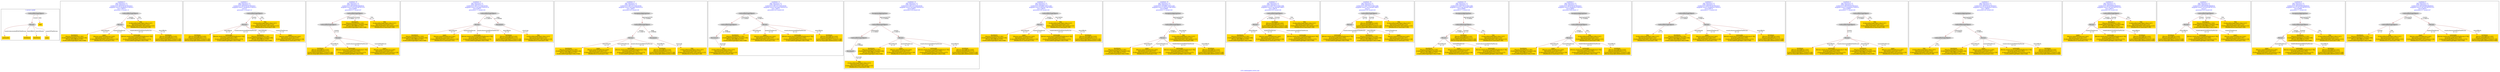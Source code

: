 digraph n0 {
fontcolor="blue"
remincross="true"
label="s18-s-indianapolis-artists.xml"
subgraph cluster_0 {
label="1-correct model"
n2[style="filled",color="white",fillcolor="lightgray",label="CulturalHeritageObject1"];
n3[style="filled",color="white",fillcolor="lightgray",label="Person1"];
n4[shape="plaintext",style="filled",fillcolor="gold",label="title"];
n5[shape="plaintext",style="filled",fillcolor="gold",label="nationality"];
n6[shape="plaintext",style="filled",fillcolor="gold",label="birthDate"];
n7[shape="plaintext",style="filled",fillcolor="gold",label="deathDate"];
n8[shape="plaintext",style="filled",fillcolor="gold",label="name"];
}
subgraph cluster_1 {
label="candidate 0\nlink coherence:1.0\nnode coherence:1.0\nconfidence:0.48197915670950453\nmapping score:0.5939930522365015\ncost:5.99979\n-precision:1.0-recall:1.0"
n10[style="filled",color="white",fillcolor="lightgray",label="CulturalHeritageObject1"];
n11[style="filled",color="white",fillcolor="lightgray",label="Person1"];
n12[shape="plaintext",style="filled",fillcolor="gold",label="title\n[CulturalHeritageObject,title,0.357]\n[Document,classLink,0.252]\n[CulturalHeritageObject,description,0.222]\n[WebResource,classLink,0.169]"];
n13[shape="plaintext",style="filled",fillcolor="gold",label="deathDate\n[Person,dateOfDeath,0.392]\n[CulturalHeritageObject,created,0.294]\n[Person,dateOfBirth,0.267]\n[CulturalHeritageObject,title,0.048]"];
n14[shape="plaintext",style="filled",fillcolor="gold",label="name\n[Person,nameOfThePerson,0.442]\n[Document,classLink,0.297]\n[CulturalHeritageObject,provenance,0.156]\n[WebResource,classLink,0.105]"];
n15[shape="plaintext",style="filled",fillcolor="gold",label="nationality\n[Person,countryAssociatedWithThePerson,0.785]\n[Concept,prefLabel,0.095]\n[CulturalHeritageObject,provenance,0.073]\n[CulturalHeritageObject,title,0.048]"];
n16[shape="plaintext",style="filled",fillcolor="gold",label="birthDate\n[Person,dateOfBirth,0.435]\n[Person,dateOfDeath,0.271]\n[CulturalHeritageObject,created,0.248]\n[Person,biographicalInformation,0.046]"];
}
subgraph cluster_2 {
label="candidate 1\nlink coherence:1.0\nnode coherence:1.0\nconfidence:0.48197915670950453\nmapping score:0.5939930522365015\ncost:6.0\n-precision:1.0-recall:1.0"
n18[style="filled",color="white",fillcolor="lightgray",label="CulturalHeritageObject2"];
n19[style="filled",color="white",fillcolor="lightgray",label="Person2"];
n20[shape="plaintext",style="filled",fillcolor="gold",label="birthDate\n[Person,dateOfBirth,0.435]\n[Person,dateOfDeath,0.271]\n[CulturalHeritageObject,created,0.248]\n[Person,biographicalInformation,0.046]"];
n21[shape="plaintext",style="filled",fillcolor="gold",label="title\n[CulturalHeritageObject,title,0.357]\n[Document,classLink,0.252]\n[CulturalHeritageObject,description,0.222]\n[WebResource,classLink,0.169]"];
n22[shape="plaintext",style="filled",fillcolor="gold",label="nationality\n[Person,countryAssociatedWithThePerson,0.785]\n[Concept,prefLabel,0.095]\n[CulturalHeritageObject,provenance,0.073]\n[CulturalHeritageObject,title,0.048]"];
n23[shape="plaintext",style="filled",fillcolor="gold",label="deathDate\n[Person,dateOfDeath,0.392]\n[CulturalHeritageObject,created,0.294]\n[Person,dateOfBirth,0.267]\n[CulturalHeritageObject,title,0.048]"];
n24[shape="plaintext",style="filled",fillcolor="gold",label="name\n[Person,nameOfThePerson,0.442]\n[Document,classLink,0.297]\n[CulturalHeritageObject,provenance,0.156]\n[WebResource,classLink,0.105]"];
}
subgraph cluster_3 {
label="candidate 10\nlink coherence:1.0\nnode coherence:1.0\nconfidence:0.46235059028669634\nmapping score:0.5874501967622321\ncost:6.99997\n-precision:0.57-recall:0.67"
n26[style="filled",color="white",fillcolor="lightgray",label="CulturalHeritageObject1"];
n27[style="filled",color="white",fillcolor="lightgray",label="CulturalHeritageObject2"];
n28[style="filled",color="white",fillcolor="lightgray",label="Person2"];
n29[shape="plaintext",style="filled",fillcolor="gold",label="deathDate\n[Person,dateOfDeath,0.392]\n[CulturalHeritageObject,created,0.294]\n[Person,dateOfBirth,0.267]\n[CulturalHeritageObject,title,0.048]"];
n30[shape="plaintext",style="filled",fillcolor="gold",label="title\n[CulturalHeritageObject,title,0.357]\n[Document,classLink,0.252]\n[CulturalHeritageObject,description,0.222]\n[WebResource,classLink,0.169]"];
n31[shape="plaintext",style="filled",fillcolor="gold",label="birthDate\n[Person,dateOfBirth,0.435]\n[Person,dateOfDeath,0.271]\n[CulturalHeritageObject,created,0.248]\n[Person,biographicalInformation,0.046]"];
n32[shape="plaintext",style="filled",fillcolor="gold",label="nationality\n[Person,countryAssociatedWithThePerson,0.785]\n[Concept,prefLabel,0.095]\n[CulturalHeritageObject,provenance,0.073]\n[CulturalHeritageObject,title,0.048]"];
n33[shape="plaintext",style="filled",fillcolor="gold",label="name\n[Person,nameOfThePerson,0.442]\n[Document,classLink,0.297]\n[CulturalHeritageObject,provenance,0.156]\n[WebResource,classLink,0.105]"];
}
subgraph cluster_4 {
label="candidate 11\nlink coherence:1.0\nnode coherence:1.0\nconfidence:0.4611211356248394\nmapping score:0.5870403785416132\ncost:6.99975\n-precision:0.71-recall:0.83"
n35[style="filled",color="white",fillcolor="lightgray",label="CulturalHeritageObject1"];
n36[style="filled",color="white",fillcolor="lightgray",label="Person1"];
n37[style="filled",color="white",fillcolor="lightgray",label="Document1"];
n38[shape="plaintext",style="filled",fillcolor="gold",label="deathDate\n[Person,dateOfDeath,0.392]\n[CulturalHeritageObject,created,0.294]\n[Person,dateOfBirth,0.267]\n[CulturalHeritageObject,title,0.048]"];
n39[shape="plaintext",style="filled",fillcolor="gold",label="name\n[Person,nameOfThePerson,0.442]\n[Document,classLink,0.297]\n[CulturalHeritageObject,provenance,0.156]\n[WebResource,classLink,0.105]"];
n40[shape="plaintext",style="filled",fillcolor="gold",label="title\n[CulturalHeritageObject,title,0.357]\n[Document,classLink,0.252]\n[CulturalHeritageObject,description,0.222]\n[WebResource,classLink,0.169]"];
n41[shape="plaintext",style="filled",fillcolor="gold",label="nationality\n[Person,countryAssociatedWithThePerson,0.785]\n[Concept,prefLabel,0.095]\n[CulturalHeritageObject,provenance,0.073]\n[CulturalHeritageObject,title,0.048]"];
n42[shape="plaintext",style="filled",fillcolor="gold",label="birthDate\n[Person,dateOfBirth,0.435]\n[Person,dateOfDeath,0.271]\n[CulturalHeritageObject,created,0.248]\n[Person,biographicalInformation,0.046]"];
}
subgraph cluster_5 {
label="candidate 12\nlink coherence:1.0\nnode coherence:1.0\nconfidence:0.4611211356248394\nmapping score:0.5870403785416132\ncost:7.99957\n-precision:0.62-recall:0.83"
n44[style="filled",color="white",fillcolor="lightgray",label="CulturalHeritageObject1"];
n45[style="filled",color="white",fillcolor="lightgray",label="Person1"];
n46[style="filled",color="white",fillcolor="lightgray",label="Document1"];
n47[style="filled",color="white",fillcolor="lightgray",label="EuropeanaAggregation1"];
n48[shape="plaintext",style="filled",fillcolor="gold",label="deathDate\n[Person,dateOfDeath,0.392]\n[CulturalHeritageObject,created,0.294]\n[Person,dateOfBirth,0.267]\n[CulturalHeritageObject,title,0.048]"];
n49[shape="plaintext",style="filled",fillcolor="gold",label="name\n[Person,nameOfThePerson,0.442]\n[Document,classLink,0.297]\n[CulturalHeritageObject,provenance,0.156]\n[WebResource,classLink,0.105]"];
n50[shape="plaintext",style="filled",fillcolor="gold",label="title\n[CulturalHeritageObject,title,0.357]\n[Document,classLink,0.252]\n[CulturalHeritageObject,description,0.222]\n[WebResource,classLink,0.169]"];
n51[shape="plaintext",style="filled",fillcolor="gold",label="nationality\n[Person,countryAssociatedWithThePerson,0.785]\n[Concept,prefLabel,0.095]\n[CulturalHeritageObject,provenance,0.073]\n[CulturalHeritageObject,title,0.048]"];
n52[shape="plaintext",style="filled",fillcolor="gold",label="birthDate\n[Person,dateOfBirth,0.435]\n[Person,dateOfDeath,0.271]\n[CulturalHeritageObject,created,0.248]\n[Person,biographicalInformation,0.046]"];
}
subgraph cluster_6 {
label="candidate 13\nlink coherence:1.0\nnode coherence:1.0\nconfidence:0.4611211356248394\nmapping score:0.5870403785416132\ncost:7.99975\n-precision:0.62-recall:0.83"
n54[style="filled",color="white",fillcolor="lightgray",label="CulturalHeritageObject1"];
n55[style="filled",color="white",fillcolor="lightgray",label="CulturalHeritageObject2"];
n56[style="filled",color="white",fillcolor="lightgray",label="Person1"];
n57[style="filled",color="white",fillcolor="lightgray",label="Document2"];
n58[shape="plaintext",style="filled",fillcolor="gold",label="deathDate\n[Person,dateOfDeath,0.392]\n[CulturalHeritageObject,created,0.294]\n[Person,dateOfBirth,0.267]\n[CulturalHeritageObject,title,0.048]"];
n59[shape="plaintext",style="filled",fillcolor="gold",label="name\n[Person,nameOfThePerson,0.442]\n[Document,classLink,0.297]\n[CulturalHeritageObject,provenance,0.156]\n[WebResource,classLink,0.105]"];
n60[shape="plaintext",style="filled",fillcolor="gold",label="title\n[CulturalHeritageObject,title,0.357]\n[Document,classLink,0.252]\n[CulturalHeritageObject,description,0.222]\n[WebResource,classLink,0.169]"];
n61[shape="plaintext",style="filled",fillcolor="gold",label="nationality\n[Person,countryAssociatedWithThePerson,0.785]\n[Concept,prefLabel,0.095]\n[CulturalHeritageObject,provenance,0.073]\n[CulturalHeritageObject,title,0.048]"];
n62[shape="plaintext",style="filled",fillcolor="gold",label="birthDate\n[Person,dateOfBirth,0.435]\n[Person,dateOfDeath,0.271]\n[CulturalHeritageObject,created,0.248]\n[Person,biographicalInformation,0.046]"];
}
subgraph cluster_7 {
label="candidate 14\nlink coherence:1.0\nnode coherence:1.0\nconfidence:0.4611211356248394\nmapping score:0.5870403785416132\ncost:8.99957\n-precision:0.56-recall:0.83"
n64[style="filled",color="white",fillcolor="lightgray",label="CulturalHeritageObject1"];
n65[style="filled",color="white",fillcolor="lightgray",label="CulturalHeritageObject2"];
n66[style="filled",color="white",fillcolor="lightgray",label="Person1"];
n67[style="filled",color="white",fillcolor="lightgray",label="Document2"];
n68[style="filled",color="white",fillcolor="lightgray",label="EuropeanaAggregation1"];
n69[shape="plaintext",style="filled",fillcolor="gold",label="deathDate\n[Person,dateOfDeath,0.392]\n[CulturalHeritageObject,created,0.294]\n[Person,dateOfBirth,0.267]\n[CulturalHeritageObject,title,0.048]"];
n70[shape="plaintext",style="filled",fillcolor="gold",label="name\n[Person,nameOfThePerson,0.442]\n[Document,classLink,0.297]\n[CulturalHeritageObject,provenance,0.156]\n[WebResource,classLink,0.105]"];
n71[shape="plaintext",style="filled",fillcolor="gold",label="title\n[CulturalHeritageObject,title,0.357]\n[Document,classLink,0.252]\n[CulturalHeritageObject,description,0.222]\n[WebResource,classLink,0.169]"];
n72[shape="plaintext",style="filled",fillcolor="gold",label="nationality\n[Person,countryAssociatedWithThePerson,0.785]\n[Concept,prefLabel,0.095]\n[CulturalHeritageObject,provenance,0.073]\n[CulturalHeritageObject,title,0.048]"];
n73[shape="plaintext",style="filled",fillcolor="gold",label="birthDate\n[Person,dateOfBirth,0.435]\n[Person,dateOfDeath,0.271]\n[CulturalHeritageObject,created,0.248]\n[Person,biographicalInformation,0.046]"];
}
subgraph cluster_8 {
label="candidate 15\nlink coherence:1.0\nnode coherence:1.0\nconfidence:0.4550861740351483\nmapping score:0.5850287246783827\ncost:5.99979\n-precision:0.83-recall:0.83"
n75[style="filled",color="white",fillcolor="lightgray",label="CulturalHeritageObject1"];
n76[style="filled",color="white",fillcolor="lightgray",label="Person1"];
n77[shape="plaintext",style="filled",fillcolor="gold",label="deathDate\n[Person,dateOfDeath,0.392]\n[CulturalHeritageObject,created,0.294]\n[Person,dateOfBirth,0.267]\n[CulturalHeritageObject,title,0.048]"];
n78[shape="plaintext",style="filled",fillcolor="gold",label="name\n[Person,nameOfThePerson,0.442]\n[Document,classLink,0.297]\n[CulturalHeritageObject,provenance,0.156]\n[WebResource,classLink,0.105]"];
n79[shape="plaintext",style="filled",fillcolor="gold",label="title\n[CulturalHeritageObject,title,0.357]\n[Document,classLink,0.252]\n[CulturalHeritageObject,description,0.222]\n[WebResource,classLink,0.169]"];
n80[shape="plaintext",style="filled",fillcolor="gold",label="nationality\n[Person,countryAssociatedWithThePerson,0.785]\n[Concept,prefLabel,0.095]\n[CulturalHeritageObject,provenance,0.073]\n[CulturalHeritageObject,title,0.048]"];
n81[shape="plaintext",style="filled",fillcolor="gold",label="birthDate\n[Person,dateOfBirth,0.435]\n[Person,dateOfDeath,0.271]\n[CulturalHeritageObject,created,0.248]\n[Person,biographicalInformation,0.046]"];
}
subgraph cluster_9 {
label="candidate 16\nlink coherence:1.0\nnode coherence:1.0\nconfidence:0.4550861740351483\nmapping score:0.5850287246783827\ncost:6.99961\n-precision:0.71-recall:0.83"
n83[style="filled",color="white",fillcolor="lightgray",label="CulturalHeritageObject1"];
n84[style="filled",color="white",fillcolor="lightgray",label="Person1"];
n85[style="filled",color="white",fillcolor="lightgray",label="EuropeanaAggregation1"];
n86[shape="plaintext",style="filled",fillcolor="gold",label="deathDate\n[Person,dateOfDeath,0.392]\n[CulturalHeritageObject,created,0.294]\n[Person,dateOfBirth,0.267]\n[CulturalHeritageObject,title,0.048]"];
n87[shape="plaintext",style="filled",fillcolor="gold",label="name\n[Person,nameOfThePerson,0.442]\n[Document,classLink,0.297]\n[CulturalHeritageObject,provenance,0.156]\n[WebResource,classLink,0.105]"];
n88[shape="plaintext",style="filled",fillcolor="gold",label="title\n[CulturalHeritageObject,title,0.357]\n[Document,classLink,0.252]\n[CulturalHeritageObject,description,0.222]\n[WebResource,classLink,0.169]"];
n89[shape="plaintext",style="filled",fillcolor="gold",label="nationality\n[Person,countryAssociatedWithThePerson,0.785]\n[Concept,prefLabel,0.095]\n[CulturalHeritageObject,provenance,0.073]\n[CulturalHeritageObject,title,0.048]"];
n90[shape="plaintext",style="filled",fillcolor="gold",label="birthDate\n[Person,dateOfBirth,0.435]\n[Person,dateOfDeath,0.271]\n[CulturalHeritageObject,created,0.248]\n[Person,biographicalInformation,0.046]"];
}
subgraph cluster_10 {
label="candidate 17\nlink coherence:1.0\nnode coherence:1.0\nconfidence:0.44477612224651086\nmapping score:0.581592040748837\ncost:5.99979\n-precision:0.83-recall:0.83"
n92[style="filled",color="white",fillcolor="lightgray",label="CulturalHeritageObject1"];
n93[style="filled",color="white",fillcolor="lightgray",label="Person1"];
n94[shape="plaintext",style="filled",fillcolor="gold",label="birthDate\n[Person,dateOfBirth,0.435]\n[Person,dateOfDeath,0.271]\n[CulturalHeritageObject,created,0.248]\n[Person,biographicalInformation,0.046]"];
n95[shape="plaintext",style="filled",fillcolor="gold",label="title\n[CulturalHeritageObject,title,0.357]\n[Document,classLink,0.252]\n[CulturalHeritageObject,description,0.222]\n[WebResource,classLink,0.169]"];
n96[shape="plaintext",style="filled",fillcolor="gold",label="deathDate\n[Person,dateOfDeath,0.392]\n[CulturalHeritageObject,created,0.294]\n[Person,dateOfBirth,0.267]\n[CulturalHeritageObject,title,0.048]"];
n97[shape="plaintext",style="filled",fillcolor="gold",label="name\n[Person,nameOfThePerson,0.442]\n[Document,classLink,0.297]\n[CulturalHeritageObject,provenance,0.156]\n[WebResource,classLink,0.105]"];
n98[shape="plaintext",style="filled",fillcolor="gold",label="nationality\n[Person,countryAssociatedWithThePerson,0.785]\n[Concept,prefLabel,0.095]\n[CulturalHeritageObject,provenance,0.073]\n[CulturalHeritageObject,title,0.048]"];
}
subgraph cluster_11 {
label="candidate 18\nlink coherence:1.0\nnode coherence:1.0\nconfidence:0.44477612224651086\nmapping score:0.581592040748837\ncost:6.0\n-precision:0.83-recall:0.83"
n100[style="filled",color="white",fillcolor="lightgray",label="CulturalHeritageObject2"];
n101[style="filled",color="white",fillcolor="lightgray",label="Person2"];
n102[shape="plaintext",style="filled",fillcolor="gold",label="birthDate\n[Person,dateOfBirth,0.435]\n[Person,dateOfDeath,0.271]\n[CulturalHeritageObject,created,0.248]\n[Person,biographicalInformation,0.046]"];
n103[shape="plaintext",style="filled",fillcolor="gold",label="title\n[CulturalHeritageObject,title,0.357]\n[Document,classLink,0.252]\n[CulturalHeritageObject,description,0.222]\n[WebResource,classLink,0.169]"];
n104[shape="plaintext",style="filled",fillcolor="gold",label="nationality\n[Person,countryAssociatedWithThePerson,0.785]\n[Concept,prefLabel,0.095]\n[CulturalHeritageObject,provenance,0.073]\n[CulturalHeritageObject,title,0.048]"];
n105[shape="plaintext",style="filled",fillcolor="gold",label="deathDate\n[Person,dateOfDeath,0.392]\n[CulturalHeritageObject,created,0.294]\n[Person,dateOfBirth,0.267]\n[CulturalHeritageObject,title,0.048]"];
n106[shape="plaintext",style="filled",fillcolor="gold",label="name\n[Person,nameOfThePerson,0.442]\n[Document,classLink,0.297]\n[CulturalHeritageObject,provenance,0.156]\n[WebResource,classLink,0.105]"];
}
subgraph cluster_12 {
label="candidate 19\nlink coherence:1.0\nnode coherence:1.0\nconfidence:0.44477612224651086\nmapping score:0.581592040748837\ncost:6.99961\n-precision:0.71-recall:0.83"
n108[style="filled",color="white",fillcolor="lightgray",label="CulturalHeritageObject1"];
n109[style="filled",color="white",fillcolor="lightgray",label="Person1"];
n110[style="filled",color="white",fillcolor="lightgray",label="EuropeanaAggregation1"];
n111[shape="plaintext",style="filled",fillcolor="gold",label="birthDate\n[Person,dateOfBirth,0.435]\n[Person,dateOfDeath,0.271]\n[CulturalHeritageObject,created,0.248]\n[Person,biographicalInformation,0.046]"];
n112[shape="plaintext",style="filled",fillcolor="gold",label="title\n[CulturalHeritageObject,title,0.357]\n[Document,classLink,0.252]\n[CulturalHeritageObject,description,0.222]\n[WebResource,classLink,0.169]"];
n113[shape="plaintext",style="filled",fillcolor="gold",label="deathDate\n[Person,dateOfDeath,0.392]\n[CulturalHeritageObject,created,0.294]\n[Person,dateOfBirth,0.267]\n[CulturalHeritageObject,title,0.048]"];
n114[shape="plaintext",style="filled",fillcolor="gold",label="name\n[Person,nameOfThePerson,0.442]\n[Document,classLink,0.297]\n[CulturalHeritageObject,provenance,0.156]\n[WebResource,classLink,0.105]"];
n115[shape="plaintext",style="filled",fillcolor="gold",label="nationality\n[Person,countryAssociatedWithThePerson,0.785]\n[Concept,prefLabel,0.095]\n[CulturalHeritageObject,provenance,0.073]\n[CulturalHeritageObject,title,0.048]"];
}
subgraph cluster_13 {
label="candidate 2\nlink coherence:1.0\nnode coherence:1.0\nconfidence:0.48197915670950453\nmapping score:0.5939930522365015\ncost:6.99961\n-precision:0.86-recall:1.0"
n117[style="filled",color="white",fillcolor="lightgray",label="CulturalHeritageObject1"];
n118[style="filled",color="white",fillcolor="lightgray",label="Person1"];
n119[style="filled",color="white",fillcolor="lightgray",label="EuropeanaAggregation1"];
n120[shape="plaintext",style="filled",fillcolor="gold",label="title\n[CulturalHeritageObject,title,0.357]\n[Document,classLink,0.252]\n[CulturalHeritageObject,description,0.222]\n[WebResource,classLink,0.169]"];
n121[shape="plaintext",style="filled",fillcolor="gold",label="deathDate\n[Person,dateOfDeath,0.392]\n[CulturalHeritageObject,created,0.294]\n[Person,dateOfBirth,0.267]\n[CulturalHeritageObject,title,0.048]"];
n122[shape="plaintext",style="filled",fillcolor="gold",label="name\n[Person,nameOfThePerson,0.442]\n[Document,classLink,0.297]\n[CulturalHeritageObject,provenance,0.156]\n[WebResource,classLink,0.105]"];
n123[shape="plaintext",style="filled",fillcolor="gold",label="nationality\n[Person,countryAssociatedWithThePerson,0.785]\n[Concept,prefLabel,0.095]\n[CulturalHeritageObject,provenance,0.073]\n[CulturalHeritageObject,title,0.048]"];
n124[shape="plaintext",style="filled",fillcolor="gold",label="birthDate\n[Person,dateOfBirth,0.435]\n[Person,dateOfDeath,0.271]\n[CulturalHeritageObject,created,0.248]\n[Person,biographicalInformation,0.046]"];
}
subgraph cluster_14 {
label="candidate 3\nlink coherence:1.0\nnode coherence:1.0\nconfidence:0.48197915670950453\nmapping score:0.5939930522365015\ncost:6.99976\n-precision:0.71-recall:0.83"
n126[style="filled",color="white",fillcolor="lightgray",label="CulturalHeritageObject1"];
n127[style="filled",color="white",fillcolor="lightgray",label="CulturalHeritageObject2"];
n128[style="filled",color="white",fillcolor="lightgray",label="Person1"];
n129[shape="plaintext",style="filled",fillcolor="gold",label="deathDate\n[Person,dateOfDeath,0.392]\n[CulturalHeritageObject,created,0.294]\n[Person,dateOfBirth,0.267]\n[CulturalHeritageObject,title,0.048]"];
n130[shape="plaintext",style="filled",fillcolor="gold",label="name\n[Person,nameOfThePerson,0.442]\n[Document,classLink,0.297]\n[CulturalHeritageObject,provenance,0.156]\n[WebResource,classLink,0.105]"];
n131[shape="plaintext",style="filled",fillcolor="gold",label="title\n[CulturalHeritageObject,title,0.357]\n[Document,classLink,0.252]\n[CulturalHeritageObject,description,0.222]\n[WebResource,classLink,0.169]"];
n132[shape="plaintext",style="filled",fillcolor="gold",label="nationality\n[Person,countryAssociatedWithThePerson,0.785]\n[Concept,prefLabel,0.095]\n[CulturalHeritageObject,provenance,0.073]\n[CulturalHeritageObject,title,0.048]"];
n133[shape="plaintext",style="filled",fillcolor="gold",label="birthDate\n[Person,dateOfBirth,0.435]\n[Person,dateOfDeath,0.271]\n[CulturalHeritageObject,created,0.248]\n[Person,biographicalInformation,0.046]"];
}
subgraph cluster_15 {
label="candidate 4\nlink coherence:1.0\nnode coherence:1.0\nconfidence:0.48197915670950453\nmapping score:0.5939930522365015\ncost:6.99997\n-precision:0.71-recall:0.83"
n135[style="filled",color="white",fillcolor="lightgray",label="CulturalHeritageObject1"];
n136[style="filled",color="white",fillcolor="lightgray",label="CulturalHeritageObject2"];
n137[style="filled",color="white",fillcolor="lightgray",label="Person2"];
n138[shape="plaintext",style="filled",fillcolor="gold",label="title\n[CulturalHeritageObject,title,0.357]\n[Document,classLink,0.252]\n[CulturalHeritageObject,description,0.222]\n[WebResource,classLink,0.169]"];
n139[shape="plaintext",style="filled",fillcolor="gold",label="birthDate\n[Person,dateOfBirth,0.435]\n[Person,dateOfDeath,0.271]\n[CulturalHeritageObject,created,0.248]\n[Person,biographicalInformation,0.046]"];
n140[shape="plaintext",style="filled",fillcolor="gold",label="nationality\n[Person,countryAssociatedWithThePerson,0.785]\n[Concept,prefLabel,0.095]\n[CulturalHeritageObject,provenance,0.073]\n[CulturalHeritageObject,title,0.048]"];
n141[shape="plaintext",style="filled",fillcolor="gold",label="deathDate\n[Person,dateOfDeath,0.392]\n[CulturalHeritageObject,created,0.294]\n[Person,dateOfBirth,0.267]\n[CulturalHeritageObject,title,0.048]"];
n142[shape="plaintext",style="filled",fillcolor="gold",label="name\n[Person,nameOfThePerson,0.442]\n[Document,classLink,0.297]\n[CulturalHeritageObject,provenance,0.156]\n[WebResource,classLink,0.105]"];
}
subgraph cluster_16 {
label="candidate 5\nlink coherence:1.0\nnode coherence:1.0\nconfidence:0.48197915670950453\nmapping score:0.5939930522365015\ncost:7.99958\n-precision:0.62-recall:0.83"
n144[style="filled",color="white",fillcolor="lightgray",label="CulturalHeritageObject1"];
n145[style="filled",color="white",fillcolor="lightgray",label="CulturalHeritageObject2"];
n146[style="filled",color="white",fillcolor="lightgray",label="Person1"];
n147[style="filled",color="white",fillcolor="lightgray",label="EuropeanaAggregation1"];
n148[shape="plaintext",style="filled",fillcolor="gold",label="deathDate\n[Person,dateOfDeath,0.392]\n[CulturalHeritageObject,created,0.294]\n[Person,dateOfBirth,0.267]\n[CulturalHeritageObject,title,0.048]"];
n149[shape="plaintext",style="filled",fillcolor="gold",label="name\n[Person,nameOfThePerson,0.442]\n[Document,classLink,0.297]\n[CulturalHeritageObject,provenance,0.156]\n[WebResource,classLink,0.105]"];
n150[shape="plaintext",style="filled",fillcolor="gold",label="title\n[CulturalHeritageObject,title,0.357]\n[Document,classLink,0.252]\n[CulturalHeritageObject,description,0.222]\n[WebResource,classLink,0.169]"];
n151[shape="plaintext",style="filled",fillcolor="gold",label="nationality\n[Person,countryAssociatedWithThePerson,0.785]\n[Concept,prefLabel,0.095]\n[CulturalHeritageObject,provenance,0.073]\n[CulturalHeritageObject,title,0.048]"];
n152[shape="plaintext",style="filled",fillcolor="gold",label="birthDate\n[Person,dateOfBirth,0.435]\n[Person,dateOfDeath,0.271]\n[CulturalHeritageObject,created,0.248]\n[Person,biographicalInformation,0.046]"];
}
subgraph cluster_17 {
label="candidate 6\nlink coherence:1.0\nnode coherence:1.0\nconfidence:0.46235059028669634\nmapping score:0.5874501967622321\ncost:5.99979\n-precision:0.83-recall:0.83"
n154[style="filled",color="white",fillcolor="lightgray",label="CulturalHeritageObject1"];
n155[style="filled",color="white",fillcolor="lightgray",label="Person1"];
n156[shape="plaintext",style="filled",fillcolor="gold",label="deathDate\n[Person,dateOfDeath,0.392]\n[CulturalHeritageObject,created,0.294]\n[Person,dateOfBirth,0.267]\n[CulturalHeritageObject,title,0.048]"];
n157[shape="plaintext",style="filled",fillcolor="gold",label="title\n[CulturalHeritageObject,title,0.357]\n[Document,classLink,0.252]\n[CulturalHeritageObject,description,0.222]\n[WebResource,classLink,0.169]"];
n158[shape="plaintext",style="filled",fillcolor="gold",label="name\n[Person,nameOfThePerson,0.442]\n[Document,classLink,0.297]\n[CulturalHeritageObject,provenance,0.156]\n[WebResource,classLink,0.105]"];
n159[shape="plaintext",style="filled",fillcolor="gold",label="nationality\n[Person,countryAssociatedWithThePerson,0.785]\n[Concept,prefLabel,0.095]\n[CulturalHeritageObject,provenance,0.073]\n[CulturalHeritageObject,title,0.048]"];
n160[shape="plaintext",style="filled",fillcolor="gold",label="birthDate\n[Person,dateOfBirth,0.435]\n[Person,dateOfDeath,0.271]\n[CulturalHeritageObject,created,0.248]\n[Person,biographicalInformation,0.046]"];
}
subgraph cluster_18 {
label="candidate 7\nlink coherence:1.0\nnode coherence:1.0\nconfidence:0.46235059028669634\nmapping score:0.5874501967622321\ncost:6.0\n-precision:0.83-recall:0.83"
n162[style="filled",color="white",fillcolor="lightgray",label="CulturalHeritageObject2"];
n163[style="filled",color="white",fillcolor="lightgray",label="Person2"];
n164[shape="plaintext",style="filled",fillcolor="gold",label="deathDate\n[Person,dateOfDeath,0.392]\n[CulturalHeritageObject,created,0.294]\n[Person,dateOfBirth,0.267]\n[CulturalHeritageObject,title,0.048]"];
n165[shape="plaintext",style="filled",fillcolor="gold",label="birthDate\n[Person,dateOfBirth,0.435]\n[Person,dateOfDeath,0.271]\n[CulturalHeritageObject,created,0.248]\n[Person,biographicalInformation,0.046]"];
n166[shape="plaintext",style="filled",fillcolor="gold",label="title\n[CulturalHeritageObject,title,0.357]\n[Document,classLink,0.252]\n[CulturalHeritageObject,description,0.222]\n[WebResource,classLink,0.169]"];
n167[shape="plaintext",style="filled",fillcolor="gold",label="nationality\n[Person,countryAssociatedWithThePerson,0.785]\n[Concept,prefLabel,0.095]\n[CulturalHeritageObject,provenance,0.073]\n[CulturalHeritageObject,title,0.048]"];
n168[shape="plaintext",style="filled",fillcolor="gold",label="name\n[Person,nameOfThePerson,0.442]\n[Document,classLink,0.297]\n[CulturalHeritageObject,provenance,0.156]\n[WebResource,classLink,0.105]"];
}
subgraph cluster_19 {
label="candidate 8\nlink coherence:1.0\nnode coherence:1.0\nconfidence:0.46235059028669634\nmapping score:0.5874501967622321\ncost:6.99961\n-precision:0.71-recall:0.83"
n170[style="filled",color="white",fillcolor="lightgray",label="CulturalHeritageObject1"];
n171[style="filled",color="white",fillcolor="lightgray",label="Person1"];
n172[style="filled",color="white",fillcolor="lightgray",label="EuropeanaAggregation1"];
n173[shape="plaintext",style="filled",fillcolor="gold",label="deathDate\n[Person,dateOfDeath,0.392]\n[CulturalHeritageObject,created,0.294]\n[Person,dateOfBirth,0.267]\n[CulturalHeritageObject,title,0.048]"];
n174[shape="plaintext",style="filled",fillcolor="gold",label="title\n[CulturalHeritageObject,title,0.357]\n[Document,classLink,0.252]\n[CulturalHeritageObject,description,0.222]\n[WebResource,classLink,0.169]"];
n175[shape="plaintext",style="filled",fillcolor="gold",label="name\n[Person,nameOfThePerson,0.442]\n[Document,classLink,0.297]\n[CulturalHeritageObject,provenance,0.156]\n[WebResource,classLink,0.105]"];
n176[shape="plaintext",style="filled",fillcolor="gold",label="nationality\n[Person,countryAssociatedWithThePerson,0.785]\n[Concept,prefLabel,0.095]\n[CulturalHeritageObject,provenance,0.073]\n[CulturalHeritageObject,title,0.048]"];
n177[shape="plaintext",style="filled",fillcolor="gold",label="birthDate\n[Person,dateOfBirth,0.435]\n[Person,dateOfDeath,0.271]\n[CulturalHeritageObject,created,0.248]\n[Person,biographicalInformation,0.046]"];
}
subgraph cluster_20 {
label="candidate 9\nlink coherence:1.0\nnode coherence:1.0\nconfidence:0.46235059028669634\nmapping score:0.5874501967622321\ncost:6.99976\n-precision:0.57-recall:0.67"
n179[style="filled",color="white",fillcolor="lightgray",label="CulturalHeritageObject1"];
n180[style="filled",color="white",fillcolor="lightgray",label="CulturalHeritageObject2"];
n181[style="filled",color="white",fillcolor="lightgray",label="Person1"];
n182[shape="plaintext",style="filled",fillcolor="gold",label="deathDate\n[Person,dateOfDeath,0.392]\n[CulturalHeritageObject,created,0.294]\n[Person,dateOfBirth,0.267]\n[CulturalHeritageObject,title,0.048]"];
n183[shape="plaintext",style="filled",fillcolor="gold",label="name\n[Person,nameOfThePerson,0.442]\n[Document,classLink,0.297]\n[CulturalHeritageObject,provenance,0.156]\n[WebResource,classLink,0.105]"];
n184[shape="plaintext",style="filled",fillcolor="gold",label="title\n[CulturalHeritageObject,title,0.357]\n[Document,classLink,0.252]\n[CulturalHeritageObject,description,0.222]\n[WebResource,classLink,0.169]"];
n185[shape="plaintext",style="filled",fillcolor="gold",label="nationality\n[Person,countryAssociatedWithThePerson,0.785]\n[Concept,prefLabel,0.095]\n[CulturalHeritageObject,provenance,0.073]\n[CulturalHeritageObject,title,0.048]"];
n186[shape="plaintext",style="filled",fillcolor="gold",label="birthDate\n[Person,dateOfBirth,0.435]\n[Person,dateOfDeath,0.271]\n[CulturalHeritageObject,created,0.248]\n[Person,biographicalInformation,0.046]"];
}
n2 -> n3[color="brown",fontcolor="black",label="creator"]
n2 -> n4[color="brown",fontcolor="black",label="title"]
n3 -> n5[color="brown",fontcolor="black",label="countryAssociatedWithThePerson"]
n3 -> n6[color="brown",fontcolor="black",label="dateOfBirth"]
n3 -> n7[color="brown",fontcolor="black",label="dateOfDeath"]
n3 -> n8[color="brown",fontcolor="black",label="nameOfThePerson"]
n10 -> n11[color="brown",fontcolor="black",label="creator\nw=0.99979"]
n10 -> n12[color="brown",fontcolor="black",label="title\nw=1.0"]
n11 -> n13[color="brown",fontcolor="black",label="dateOfDeath\nw=1.0"]
n11 -> n14[color="brown",fontcolor="black",label="nameOfThePerson\nw=1.0"]
n11 -> n15[color="brown",fontcolor="black",label="countryAssociatedWithThePerson\nw=1.0"]
n11 -> n16[color="brown",fontcolor="black",label="dateOfBirth\nw=1.0"]
n18 -> n19[color="brown",fontcolor="black",label="creator\nw=1.0"]
n19 -> n20[color="brown",fontcolor="black",label="dateOfBirth\nw=1.0"]
n18 -> n21[color="brown",fontcolor="black",label="title\nw=1.0"]
n19 -> n22[color="brown",fontcolor="black",label="countryAssociatedWithThePerson\nw=1.0"]
n19 -> n23[color="brown",fontcolor="black",label="dateOfDeath\nw=1.0"]
n19 -> n24[color="brown",fontcolor="black",label="nameOfThePerson\nw=1.0"]
n26 -> n27[color="brown",fontcolor="black",label="isRelatedTo\nw=0.99997"]
n27 -> n28[color="brown",fontcolor="black",label="creator\nw=1.0"]
n26 -> n29[color="brown",fontcolor="black",label="created\nw=1.0"]
n26 -> n30[color="brown",fontcolor="black",label="title\nw=1.0"]
n28 -> n31[color="brown",fontcolor="black",label="dateOfBirth\nw=1.0"]
n28 -> n32[color="brown",fontcolor="black",label="countryAssociatedWithThePerson\nw=1.0"]
n28 -> n33[color="brown",fontcolor="black",label="nameOfThePerson\nw=1.0"]
n35 -> n36[color="brown",fontcolor="black",label="creator\nw=0.99979"]
n35 -> n37[color="brown",fontcolor="black",label="page\nw=0.99996"]
n36 -> n38[color="brown",fontcolor="black",label="dateOfDeath\nw=1.0"]
n36 -> n39[color="brown",fontcolor="black",label="nameOfThePerson\nw=1.0"]
n37 -> n40[color="brown",fontcolor="black",label="classLink\nw=1.0"]
n36 -> n41[color="brown",fontcolor="black",label="countryAssociatedWithThePerson\nw=1.0"]
n36 -> n42[color="brown",fontcolor="black",label="dateOfBirth\nw=1.0"]
n44 -> n45[color="brown",fontcolor="black",label="creator\nw=0.99979"]
n44 -> n46[color="brown",fontcolor="black",label="page\nw=0.99996"]
n47 -> n44[color="brown",fontcolor="black",label="aggregatedCHO\nw=0.99982"]
n45 -> n48[color="brown",fontcolor="black",label="dateOfDeath\nw=1.0"]
n45 -> n49[color="brown",fontcolor="black",label="nameOfThePerson\nw=1.0"]
n46 -> n50[color="brown",fontcolor="black",label="classLink\nw=1.0"]
n45 -> n51[color="brown",fontcolor="black",label="countryAssociatedWithThePerson\nw=1.0"]
n45 -> n52[color="brown",fontcolor="black",label="dateOfBirth\nw=1.0"]
n54 -> n55[color="brown",fontcolor="black",label="isRelatedTo\nw=0.99997"]
n54 -> n56[color="brown",fontcolor="black",label="creator\nw=0.99979"]
n55 -> n57[color="brown",fontcolor="black",label="page\nw=0.99999"]
n56 -> n58[color="brown",fontcolor="black",label="dateOfDeath\nw=1.0"]
n56 -> n59[color="brown",fontcolor="black",label="nameOfThePerson\nw=1.0"]
n57 -> n60[color="brown",fontcolor="black",label="classLink\nw=1.0"]
n56 -> n61[color="brown",fontcolor="black",label="countryAssociatedWithThePerson\nw=1.0"]
n56 -> n62[color="brown",fontcolor="black",label="dateOfBirth\nw=1.0"]
n64 -> n65[color="brown",fontcolor="black",label="isRelatedTo\nw=0.99997"]
n64 -> n66[color="brown",fontcolor="black",label="creator\nw=0.99979"]
n65 -> n67[color="brown",fontcolor="black",label="page\nw=0.99999"]
n68 -> n64[color="brown",fontcolor="black",label="aggregatedCHO\nw=0.99982"]
n66 -> n69[color="brown",fontcolor="black",label="dateOfDeath\nw=1.0"]
n66 -> n70[color="brown",fontcolor="black",label="nameOfThePerson\nw=1.0"]
n67 -> n71[color="brown",fontcolor="black",label="classLink\nw=1.0"]
n66 -> n72[color="brown",fontcolor="black",label="countryAssociatedWithThePerson\nw=1.0"]
n66 -> n73[color="brown",fontcolor="black",label="dateOfBirth\nw=1.0"]
n75 -> n76[color="brown",fontcolor="black",label="creator\nw=0.99979"]
n76 -> n77[color="brown",fontcolor="black",label="dateOfDeath\nw=1.0"]
n76 -> n78[color="brown",fontcolor="black",label="nameOfThePerson\nw=1.0"]
n75 -> n79[color="brown",fontcolor="black",label="description\nw=1.0"]
n76 -> n80[color="brown",fontcolor="black",label="countryAssociatedWithThePerson\nw=1.0"]
n76 -> n81[color="brown",fontcolor="black",label="dateOfBirth\nw=1.0"]
n83 -> n84[color="brown",fontcolor="black",label="creator\nw=0.99979"]
n85 -> n83[color="brown",fontcolor="black",label="aggregatedCHO\nw=0.99982"]
n84 -> n86[color="brown",fontcolor="black",label="dateOfDeath\nw=1.0"]
n84 -> n87[color="brown",fontcolor="black",label="nameOfThePerson\nw=1.0"]
n83 -> n88[color="brown",fontcolor="black",label="description\nw=1.0"]
n84 -> n89[color="brown",fontcolor="black",label="countryAssociatedWithThePerson\nw=1.0"]
n84 -> n90[color="brown",fontcolor="black",label="dateOfBirth\nw=1.0"]
n92 -> n93[color="brown",fontcolor="black",label="creator\nw=0.99979"]
n92 -> n94[color="brown",fontcolor="black",label="created\nw=1.0"]
n92 -> n95[color="brown",fontcolor="black",label="title\nw=1.0"]
n93 -> n96[color="brown",fontcolor="black",label="dateOfDeath\nw=1.0"]
n93 -> n97[color="brown",fontcolor="black",label="nameOfThePerson\nw=1.0"]
n93 -> n98[color="brown",fontcolor="black",label="countryAssociatedWithThePerson\nw=1.0"]
n100 -> n101[color="brown",fontcolor="black",label="creator\nw=1.0"]
n100 -> n102[color="brown",fontcolor="black",label="created\nw=1.0"]
n100 -> n103[color="brown",fontcolor="black",label="title\nw=1.0"]
n101 -> n104[color="brown",fontcolor="black",label="countryAssociatedWithThePerson\nw=1.0"]
n101 -> n105[color="brown",fontcolor="black",label="dateOfDeath\nw=1.0"]
n101 -> n106[color="brown",fontcolor="black",label="nameOfThePerson\nw=1.0"]
n108 -> n109[color="brown",fontcolor="black",label="creator\nw=0.99979"]
n110 -> n108[color="brown",fontcolor="black",label="aggregatedCHO\nw=0.99982"]
n108 -> n111[color="brown",fontcolor="black",label="created\nw=1.0"]
n108 -> n112[color="brown",fontcolor="black",label="title\nw=1.0"]
n109 -> n113[color="brown",fontcolor="black",label="dateOfDeath\nw=1.0"]
n109 -> n114[color="brown",fontcolor="black",label="nameOfThePerson\nw=1.0"]
n109 -> n115[color="brown",fontcolor="black",label="countryAssociatedWithThePerson\nw=1.0"]
n117 -> n118[color="brown",fontcolor="black",label="creator\nw=0.99979"]
n119 -> n117[color="brown",fontcolor="black",label="aggregatedCHO\nw=0.99982"]
n117 -> n120[color="brown",fontcolor="black",label="title\nw=1.0"]
n118 -> n121[color="brown",fontcolor="black",label="dateOfDeath\nw=1.0"]
n118 -> n122[color="brown",fontcolor="black",label="nameOfThePerson\nw=1.0"]
n118 -> n123[color="brown",fontcolor="black",label="countryAssociatedWithThePerson\nw=1.0"]
n118 -> n124[color="brown",fontcolor="black",label="dateOfBirth\nw=1.0"]
n126 -> n127[color="brown",fontcolor="black",label="isRelatedTo\nw=0.99997"]
n126 -> n128[color="brown",fontcolor="black",label="creator\nw=0.99979"]
n128 -> n129[color="brown",fontcolor="black",label="dateOfDeath\nw=1.0"]
n128 -> n130[color="brown",fontcolor="black",label="nameOfThePerson\nw=1.0"]
n127 -> n131[color="brown",fontcolor="black",label="title\nw=1.0"]
n128 -> n132[color="brown",fontcolor="black",label="countryAssociatedWithThePerson\nw=1.0"]
n128 -> n133[color="brown",fontcolor="black",label="dateOfBirth\nw=1.0"]
n135 -> n136[color="brown",fontcolor="black",label="isRelatedTo\nw=0.99997"]
n136 -> n137[color="brown",fontcolor="black",label="creator\nw=1.0"]
n135 -> n138[color="brown",fontcolor="black",label="title\nw=1.0"]
n137 -> n139[color="brown",fontcolor="black",label="dateOfBirth\nw=1.0"]
n137 -> n140[color="brown",fontcolor="black",label="countryAssociatedWithThePerson\nw=1.0"]
n137 -> n141[color="brown",fontcolor="black",label="dateOfDeath\nw=1.0"]
n137 -> n142[color="brown",fontcolor="black",label="nameOfThePerson\nw=1.0"]
n144 -> n145[color="brown",fontcolor="black",label="isRelatedTo\nw=0.99997"]
n144 -> n146[color="brown",fontcolor="black",label="creator\nw=0.99979"]
n147 -> n144[color="brown",fontcolor="black",label="aggregatedCHO\nw=0.99982"]
n146 -> n148[color="brown",fontcolor="black",label="dateOfDeath\nw=1.0"]
n146 -> n149[color="brown",fontcolor="black",label="nameOfThePerson\nw=1.0"]
n145 -> n150[color="brown",fontcolor="black",label="title\nw=1.0"]
n146 -> n151[color="brown",fontcolor="black",label="countryAssociatedWithThePerson\nw=1.0"]
n146 -> n152[color="brown",fontcolor="black",label="dateOfBirth\nw=1.0"]
n154 -> n155[color="brown",fontcolor="black",label="creator\nw=0.99979"]
n154 -> n156[color="brown",fontcolor="black",label="created\nw=1.0"]
n154 -> n157[color="brown",fontcolor="black",label="title\nw=1.0"]
n155 -> n158[color="brown",fontcolor="black",label="nameOfThePerson\nw=1.0"]
n155 -> n159[color="brown",fontcolor="black",label="countryAssociatedWithThePerson\nw=1.0"]
n155 -> n160[color="brown",fontcolor="black",label="dateOfBirth\nw=1.0"]
n162 -> n163[color="brown",fontcolor="black",label="creator\nw=1.0"]
n162 -> n164[color="brown",fontcolor="black",label="created\nw=1.0"]
n163 -> n165[color="brown",fontcolor="black",label="dateOfBirth\nw=1.0"]
n162 -> n166[color="brown",fontcolor="black",label="title\nw=1.0"]
n163 -> n167[color="brown",fontcolor="black",label="countryAssociatedWithThePerson\nw=1.0"]
n163 -> n168[color="brown",fontcolor="black",label="nameOfThePerson\nw=1.0"]
n170 -> n171[color="brown",fontcolor="black",label="creator\nw=0.99979"]
n172 -> n170[color="brown",fontcolor="black",label="aggregatedCHO\nw=0.99982"]
n170 -> n173[color="brown",fontcolor="black",label="created\nw=1.0"]
n170 -> n174[color="brown",fontcolor="black",label="title\nw=1.0"]
n171 -> n175[color="brown",fontcolor="black",label="nameOfThePerson\nw=1.0"]
n171 -> n176[color="brown",fontcolor="black",label="countryAssociatedWithThePerson\nw=1.0"]
n171 -> n177[color="brown",fontcolor="black",label="dateOfBirth\nw=1.0"]
n179 -> n180[color="brown",fontcolor="black",label="isRelatedTo\nw=0.99997"]
n179 -> n181[color="brown",fontcolor="black",label="creator\nw=0.99979"]
n180 -> n182[color="brown",fontcolor="black",label="created\nw=1.0"]
n181 -> n183[color="brown",fontcolor="black",label="nameOfThePerson\nw=1.0"]
n180 -> n184[color="brown",fontcolor="black",label="title\nw=1.0"]
n181 -> n185[color="brown",fontcolor="black",label="countryAssociatedWithThePerson\nw=1.0"]
n181 -> n186[color="brown",fontcolor="black",label="dateOfBirth\nw=1.0"]
}
